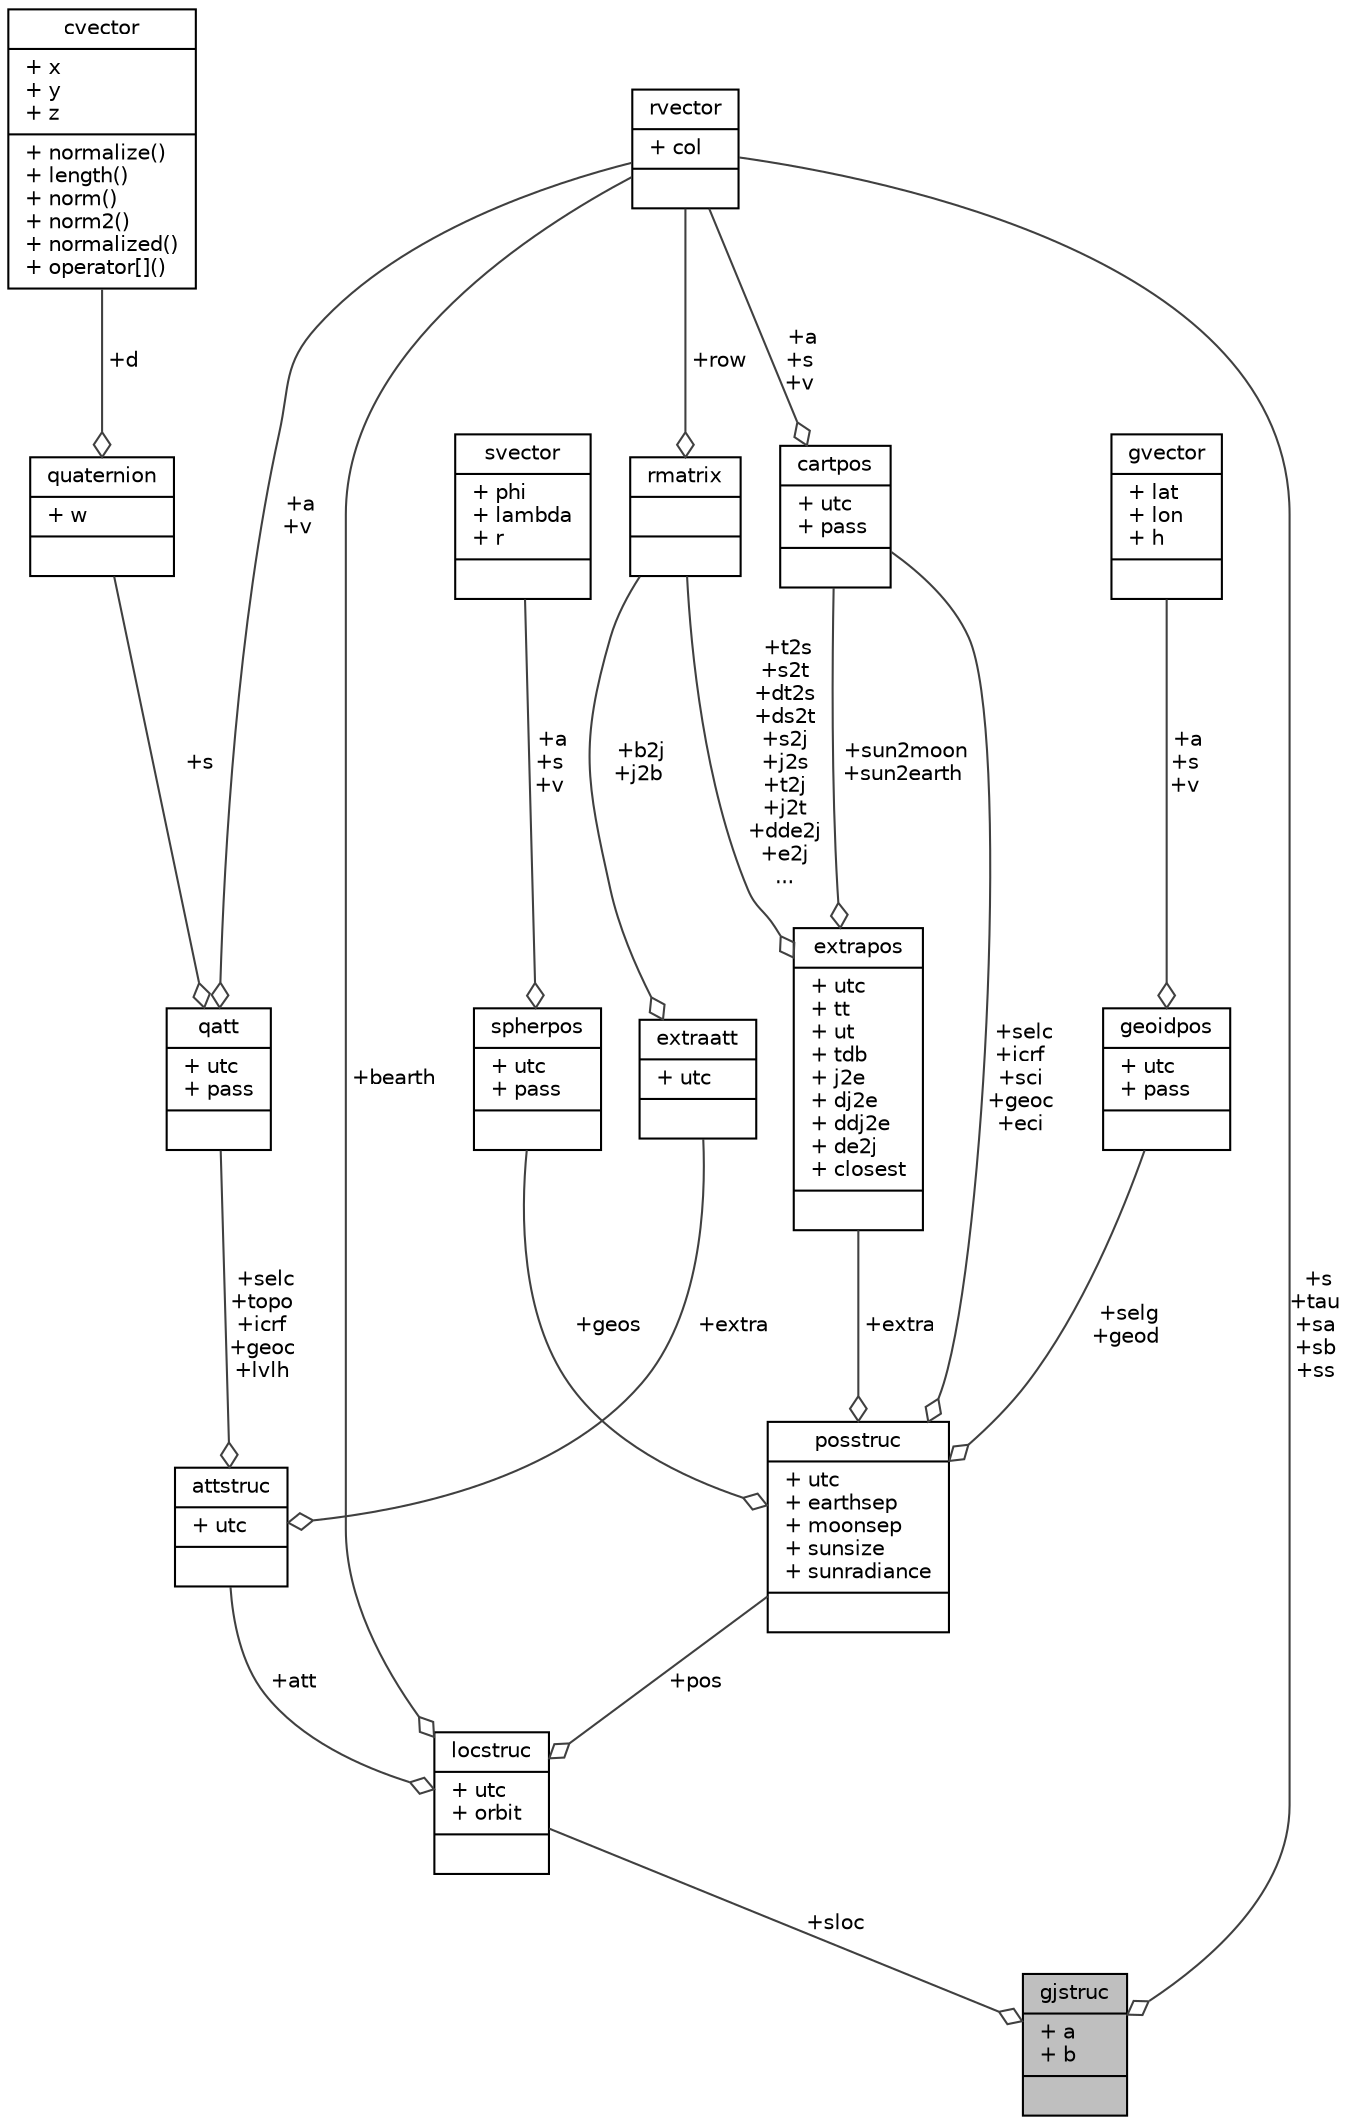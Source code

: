 digraph "gjstruc"
{
 // INTERACTIVE_SVG=YES
  edge [fontname="Helvetica",fontsize="10",labelfontname="Helvetica",labelfontsize="10"];
  node [fontname="Helvetica",fontsize="10",shape=record];
  Node1 [label="{gjstruc\n|+ a\l+ b\l|}",height=0.2,width=0.4,color="black", fillcolor="grey75", style="filled", fontcolor="black"];
  Node2 -> Node1 [color="grey25",fontsize="10",style="solid",label=" +sloc" ,arrowhead="odiamond",fontname="Helvetica"];
  Node2 [label="{locstruc\n|+ utc\l+ orbit\l|}",height=0.2,width=0.4,color="black", fillcolor="white", style="filled",URL="$structlocstruc.html"];
  Node3 -> Node2 [color="grey25",fontsize="10",style="solid",label=" +pos" ,arrowhead="odiamond",fontname="Helvetica"];
  Node3 [label="{posstruc\n|+ utc\l+ earthsep\l+ moonsep\l+ sunsize\l+ sunradiance\l|}",height=0.2,width=0.4,color="black", fillcolor="white", style="filled",URL="$structposstruc.html"];
  Node4 -> Node3 [color="grey25",fontsize="10",style="solid",label=" +selg\n+geod" ,arrowhead="odiamond",fontname="Helvetica"];
  Node4 [label="{geoidpos\n|+ utc\l+ pass\l|}",height=0.2,width=0.4,color="black", fillcolor="white", style="filled",URL="$structgeoidpos.html",tooltip="Geodetic position structure. "];
  Node5 -> Node4 [color="grey25",fontsize="10",style="solid",label=" +a\n+s\n+v" ,arrowhead="odiamond",fontname="Helvetica"];
  Node5 [label="{gvector\n|+ lat\l+ lon\l+ h\l|}",height=0.2,width=0.4,color="black", fillcolor="white", style="filled",URL="$structgvector.html",tooltip="3 element geodetic vector "];
  Node6 -> Node3 [color="grey25",fontsize="10",style="solid",label=" +geos" ,arrowhead="odiamond",fontname="Helvetica"];
  Node6 [label="{spherpos\n|+ utc\l+ pass\l|}",height=0.2,width=0.4,color="black", fillcolor="white", style="filled",URL="$structspherpos.html",tooltip="Spherical position structure. "];
  Node7 -> Node6 [color="grey25",fontsize="10",style="solid",label=" +a\n+s\n+v" ,arrowhead="odiamond",fontname="Helvetica"];
  Node7 [label="{svector\n|+ phi\l+ lambda\l+ r\l|}",height=0.2,width=0.4,color="black", fillcolor="white", style="filled",URL="$structsvector.html",tooltip="3 element spherical vector "];
  Node8 -> Node3 [color="grey25",fontsize="10",style="solid",label=" +selc\n+icrf\n+sci\n+geoc\n+eci" ,arrowhead="odiamond",fontname="Helvetica"];
  Node8 [label="{cartpos\n|+ utc\l+ pass\l|}",height=0.2,width=0.4,color="black", fillcolor="white", style="filled",URL="$structcartpos.html",tooltip="Cartesian full position structure. "];
  Node9 -> Node8 [color="grey25",fontsize="10",style="solid",label=" +a\n+s\n+v" ,arrowhead="odiamond",fontname="Helvetica"];
  Node9 [label="{rvector\n|+ col\l|}",height=0.2,width=0.4,color="black", fillcolor="white", style="filled",URL="$structrvector.html",tooltip="3 element generic row vector "];
  Node10 -> Node3 [color="grey25",fontsize="10",style="solid",label=" +extra" ,arrowhead="odiamond",fontname="Helvetica"];
  Node10 [label="{extrapos\n|+ utc\l+ tt\l+ ut\l+ tdb\l+ j2e\l+ dj2e\l+ ddj2e\l+ de2j\l+ closest\l|}",height=0.2,width=0.4,color="black", fillcolor="white", style="filled",URL="$structextrapos.html",tooltip="Additional parameters relating to position that need only be calculated once. "];
  Node8 -> Node10 [color="grey25",fontsize="10",style="solid",label=" +sun2moon\n+sun2earth" ,arrowhead="odiamond",fontname="Helvetica"];
  Node11 -> Node10 [color="grey25",fontsize="10",style="solid",label=" +t2s\n+s2t\n+dt2s\n+ds2t\n+s2j\n+j2s\n+t2j\n+j2t\n+dde2j\n+e2j\n..." ,arrowhead="odiamond",fontname="Helvetica"];
  Node11 [label="{rmatrix\n||}",height=0.2,width=0.4,color="black", fillcolor="white", style="filled",URL="$structrmatrix.html",tooltip="3x3 element generic matrix "];
  Node9 -> Node11 [color="grey25",fontsize="10",style="solid",label=" +row" ,arrowhead="odiamond",fontname="Helvetica"];
  Node9 -> Node2 [color="grey25",fontsize="10",style="solid",label=" +bearth" ,arrowhead="odiamond",fontname="Helvetica"];
  Node12 -> Node2 [color="grey25",fontsize="10",style="solid",label=" +att" ,arrowhead="odiamond",fontname="Helvetica"];
  Node12 [label="{attstruc\n|+ utc\l|}",height=0.2,width=0.4,color="black", fillcolor="white", style="filled",URL="$structattstruc.html"];
  Node13 -> Node12 [color="grey25",fontsize="10",style="solid",label=" +selc\n+topo\n+icrf\n+geoc\n+lvlh" ,arrowhead="odiamond",fontname="Helvetica"];
  Node13 [label="{qatt\n|+ utc\l+ pass\l|}",height=0.2,width=0.4,color="black", fillcolor="white", style="filled",URL="$structqatt.html",tooltip="Quaternion Attitude. "];
  Node14 -> Node13 [color="grey25",fontsize="10",style="solid",label=" +s" ,arrowhead="odiamond",fontname="Helvetica"];
  Node14 [label="{quaternion\n|+ w\l|}",height=0.2,width=0.4,color="black", fillcolor="white", style="filled",URL="$structquaternion.html",tooltip="Quaternion, scalar last, using x, y, z. "];
  Node15 -> Node14 [color="grey25",fontsize="10",style="solid",label=" +d" ,arrowhead="odiamond",fontname="Helvetica"];
  Node15 [label="{cvector\n|+ x\l+ y\l+ z\l|+ normalize()\l+ length()\l+ norm()\l+ norm2()\l+ normalized()\l+ operator[]()\l}",height=0.2,width=0.4,color="black", fillcolor="white", style="filled",URL="$classcvector.html",tooltip="3 element cartesian vector "];
  Node9 -> Node13 [color="grey25",fontsize="10",style="solid",label=" +a\n+v" ,arrowhead="odiamond",fontname="Helvetica"];
  Node16 -> Node12 [color="grey25",fontsize="10",style="solid",label=" +extra" ,arrowhead="odiamond",fontname="Helvetica"];
  Node16 [label="{extraatt\n|+ utc\l|}",height=0.2,width=0.4,color="black", fillcolor="white", style="filled",URL="$structextraatt.html",tooltip="Additional parameters relating to position that need only be calculated once. "];
  Node11 -> Node16 [color="grey25",fontsize="10",style="solid",label=" +b2j\n+j2b" ,arrowhead="odiamond",fontname="Helvetica"];
  Node9 -> Node1 [color="grey25",fontsize="10",style="solid",label=" +s\n+tau\n+sa\n+sb\n+ss" ,arrowhead="odiamond",fontname="Helvetica"];
}
